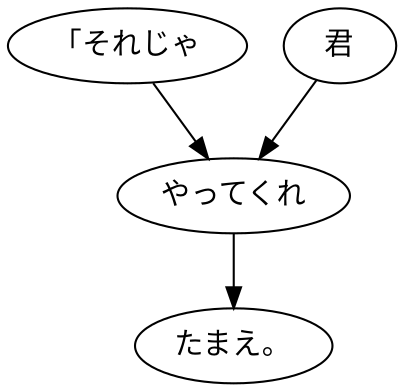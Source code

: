 digraph graph7833 {
	node0 [label="「それじゃ"];
	node1 [label="君"];
	node2 [label="やってくれ"];
	node3 [label="たまえ。"];
	node0 -> node2;
	node1 -> node2;
	node2 -> node3;
}
